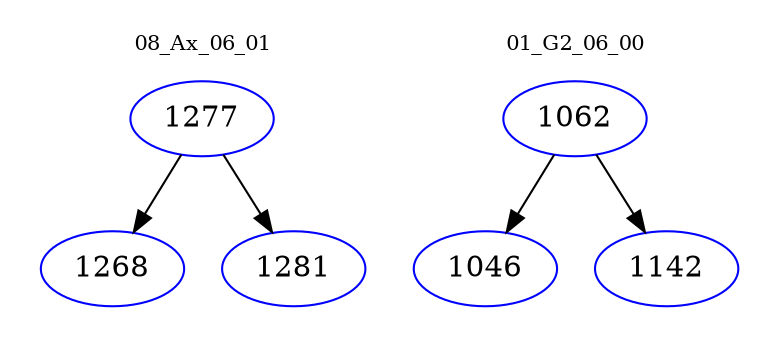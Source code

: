 digraph{
subgraph cluster_0 {
color = white
label = "08_Ax_06_01";
fontsize=10;
T0_1277 [label="1277", color="blue"]
T0_1277 -> T0_1268 [color="black"]
T0_1268 [label="1268", color="blue"]
T0_1277 -> T0_1281 [color="black"]
T0_1281 [label="1281", color="blue"]
}
subgraph cluster_1 {
color = white
label = "01_G2_06_00";
fontsize=10;
T1_1062 [label="1062", color="blue"]
T1_1062 -> T1_1046 [color="black"]
T1_1046 [label="1046", color="blue"]
T1_1062 -> T1_1142 [color="black"]
T1_1142 [label="1142", color="blue"]
}
}
